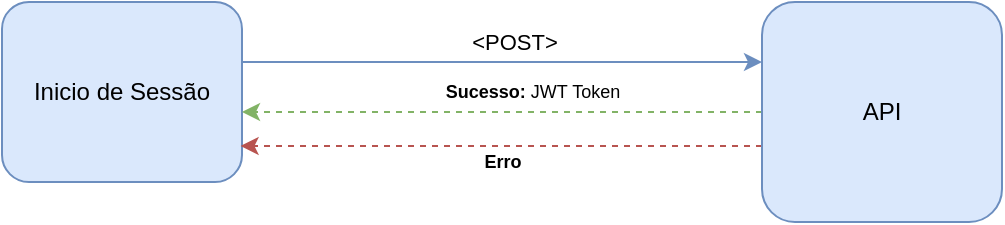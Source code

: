 <mxfile version="14.6.13" type="device"><diagram id="kgpKYQtTHZ0yAKxKKP6v" name="Page-1"><mxGraphModel dx="902" dy="507" grid="1" gridSize="10" guides="1" tooltips="1" connect="1" arrows="1" fold="1" page="1" pageScale="1" pageWidth="850" pageHeight="1100" math="0" shadow="0"><root><mxCell id="0"/><mxCell id="1" parent="0"/><mxCell id="d0ITPzCFtsDrpvmSkQL8-3" style="edgeStyle=orthogonalEdgeStyle;rounded=0;orthogonalLoop=1;jettySize=auto;html=1;fillColor=#dae8fc;strokeColor=#6c8ebf;" edge="1" parent="1" source="d0ITPzCFtsDrpvmSkQL8-1"><mxGeometry relative="1" as="geometry"><mxPoint x="660" y="240" as="targetPoint"/><Array as="points"><mxPoint x="460" y="240"/><mxPoint x="460" y="240"/></Array></mxGeometry></mxCell><mxCell id="d0ITPzCFtsDrpvmSkQL8-5" value="&amp;lt;POST&amp;gt;" style="edgeLabel;html=1;align=center;verticalAlign=middle;resizable=0;points=[];" vertex="1" connectable="0" parent="d0ITPzCFtsDrpvmSkQL8-3"><mxGeometry x="0.133" y="1" relative="1" as="geometry"><mxPoint x="-12" y="-9" as="offset"/></mxGeometry></mxCell><mxCell id="d0ITPzCFtsDrpvmSkQL8-1" value="Inicio de Sessão" style="rounded=1;whiteSpace=wrap;html=1;fillColor=#dae8fc;strokeColor=#6c8ebf;" vertex="1" parent="1"><mxGeometry x="280" y="210" width="120" height="90" as="geometry"/></mxCell><mxCell id="d0ITPzCFtsDrpvmSkQL8-14" style="edgeStyle=orthogonalEdgeStyle;rounded=0;orthogonalLoop=1;jettySize=auto;html=1;entryX=0.994;entryY=0.8;entryDx=0;entryDy=0;dashed=1;fontSize=9;startArrow=none;startFill=0;strokeWidth=1;endArrow=classic;endFill=1;fillColor=#f8cecc;strokeColor=#b85450;entryPerimeter=0;fontStyle=1" edge="1" parent="1" source="d0ITPzCFtsDrpvmSkQL8-4" target="d0ITPzCFtsDrpvmSkQL8-1"><mxGeometry relative="1" as="geometry"><Array as="points"><mxPoint x="550" y="282"/><mxPoint x="550" y="282"/></Array></mxGeometry></mxCell><mxCell id="d0ITPzCFtsDrpvmSkQL8-16" value="Erro" style="edgeLabel;html=1;align=center;verticalAlign=middle;resizable=0;points=[];fontSize=9;fontStyle=1" vertex="1" connectable="0" parent="d0ITPzCFtsDrpvmSkQL8-14"><mxGeometry x="0.084" y="1" relative="1" as="geometry"><mxPoint x="11" y="7" as="offset"/></mxGeometry></mxCell><mxCell id="d0ITPzCFtsDrpvmSkQL8-17" style="edgeStyle=orthogonalEdgeStyle;rounded=0;orthogonalLoop=1;jettySize=auto;html=1;dashed=1;fontSize=9;startArrow=none;startFill=0;endArrow=classic;endFill=1;strokeWidth=1;fillColor=#d5e8d4;strokeColor=#82b366;" edge="1" parent="1" source="d0ITPzCFtsDrpvmSkQL8-4" target="d0ITPzCFtsDrpvmSkQL8-1"><mxGeometry relative="1" as="geometry"><Array as="points"><mxPoint x="470" y="265"/><mxPoint x="470" y="265"/></Array></mxGeometry></mxCell><mxCell id="d0ITPzCFtsDrpvmSkQL8-4" value="API" style="rounded=1;whiteSpace=wrap;html=1;fillColor=#dae8fc;strokeColor=#6c8ebf;" vertex="1" parent="1"><mxGeometry x="660" y="210" width="120" height="110" as="geometry"/></mxCell><mxCell id="d0ITPzCFtsDrpvmSkQL8-10" value="&lt;b&gt;Sucesso: &lt;/b&gt;JWT Token" style="text;html=1;align=center;verticalAlign=middle;resizable=0;points=[];autosize=1;strokeColor=none;fontSize=9;" vertex="1" parent="1"><mxGeometry x="495" y="245" width="100" height="20" as="geometry"/></mxCell></root></mxGraphModel></diagram></mxfile>